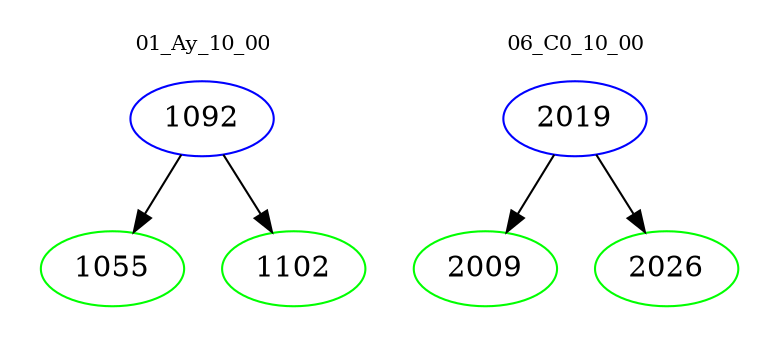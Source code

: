 digraph{
subgraph cluster_0 {
color = white
label = "01_Ay_10_00";
fontsize=10;
T0_1092 [label="1092", color="blue"]
T0_1092 -> T0_1055 [color="black"]
T0_1055 [label="1055", color="green"]
T0_1092 -> T0_1102 [color="black"]
T0_1102 [label="1102", color="green"]
}
subgraph cluster_1 {
color = white
label = "06_C0_10_00";
fontsize=10;
T1_2019 [label="2019", color="blue"]
T1_2019 -> T1_2009 [color="black"]
T1_2009 [label="2009", color="green"]
T1_2019 -> T1_2026 [color="black"]
T1_2026 [label="2026", color="green"]
}
}
